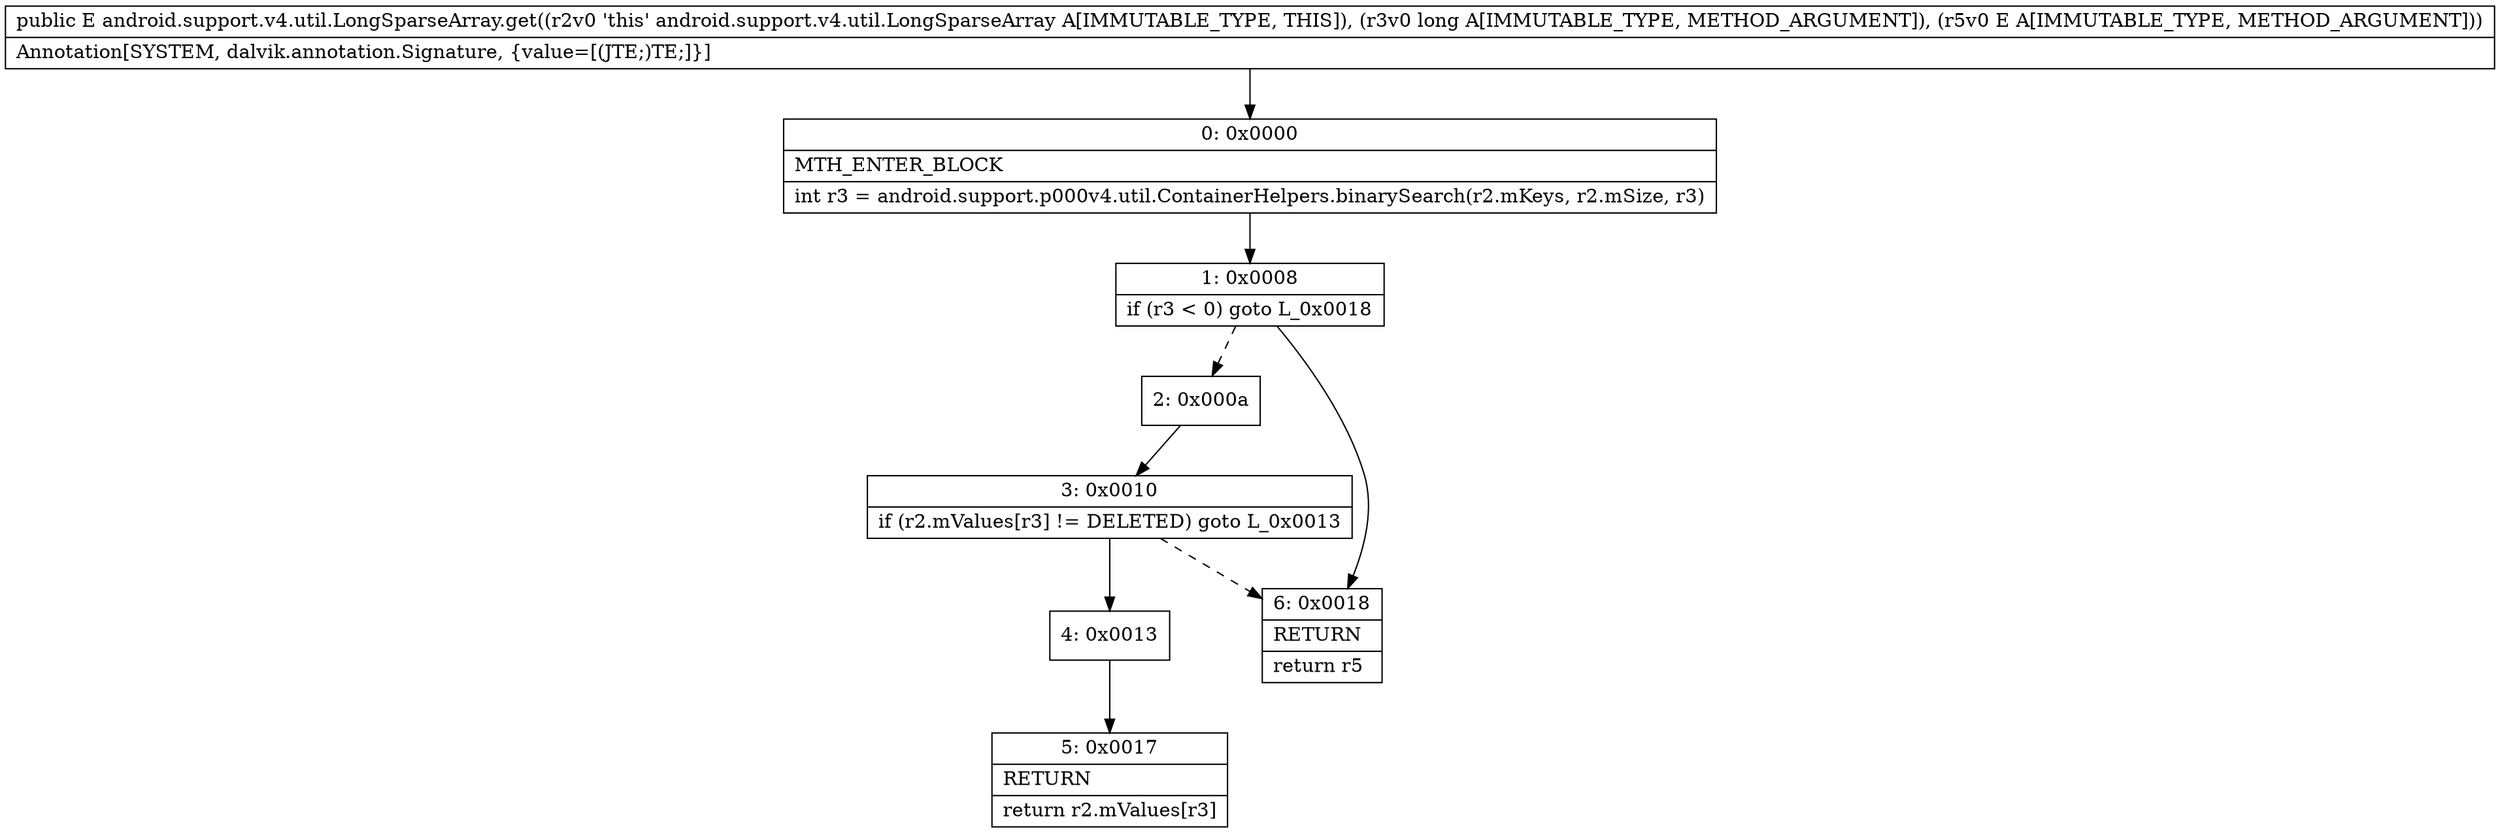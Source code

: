 digraph "CFG forandroid.support.v4.util.LongSparseArray.get(JLjava\/lang\/Object;)Ljava\/lang\/Object;" {
Node_0 [shape=record,label="{0\:\ 0x0000|MTH_ENTER_BLOCK\l|int r3 = android.support.p000v4.util.ContainerHelpers.binarySearch(r2.mKeys, r2.mSize, r3)\l}"];
Node_1 [shape=record,label="{1\:\ 0x0008|if (r3 \< 0) goto L_0x0018\l}"];
Node_2 [shape=record,label="{2\:\ 0x000a}"];
Node_3 [shape=record,label="{3\:\ 0x0010|if (r2.mValues[r3] != DELETED) goto L_0x0013\l}"];
Node_4 [shape=record,label="{4\:\ 0x0013}"];
Node_5 [shape=record,label="{5\:\ 0x0017|RETURN\l|return r2.mValues[r3]\l}"];
Node_6 [shape=record,label="{6\:\ 0x0018|RETURN\l|return r5\l}"];
MethodNode[shape=record,label="{public E android.support.v4.util.LongSparseArray.get((r2v0 'this' android.support.v4.util.LongSparseArray A[IMMUTABLE_TYPE, THIS]), (r3v0 long A[IMMUTABLE_TYPE, METHOD_ARGUMENT]), (r5v0 E A[IMMUTABLE_TYPE, METHOD_ARGUMENT]))  | Annotation[SYSTEM, dalvik.annotation.Signature, \{value=[(JTE;)TE;]\}]\l}"];
MethodNode -> Node_0;
Node_0 -> Node_1;
Node_1 -> Node_2[style=dashed];
Node_1 -> Node_6;
Node_2 -> Node_3;
Node_3 -> Node_4;
Node_3 -> Node_6[style=dashed];
Node_4 -> Node_5;
}

